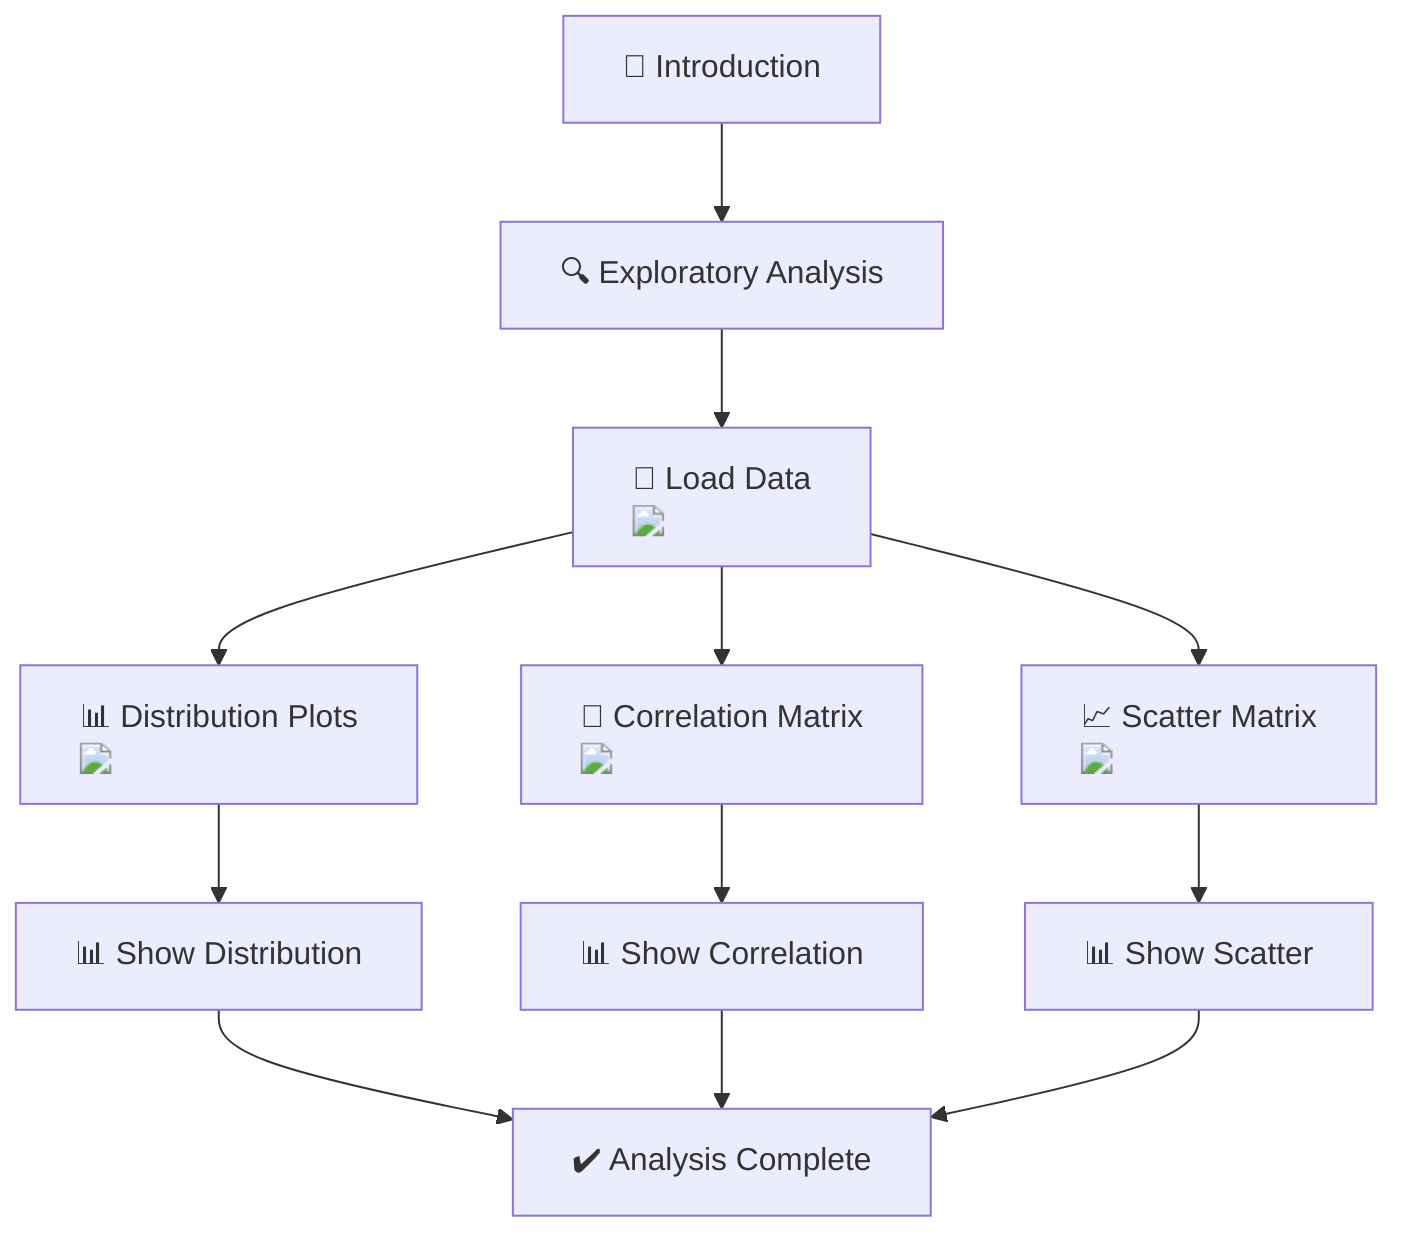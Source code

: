 flowchart TD
    A["📖 Introduction"] --> B["🔍 Exploratory Analysis"]
    B --> C["📂 Load Data <img src='icons/file.svg' />"]
    C --> D["📊 Distribution Plots <img src='dummy_plots/barplot_template.svg' />"]
    C --> E["🔎 Correlation Matrix <img src='dummy_plots/boxplot_template.svg' />"]
    C --> F["📈 Scatter Matrix <img src='dummy_plots/scatter_plot_template.svg' />"]
    D --> G["📊 Show Distribution"]
    E --> H["📊 Show Correlation"]
    F --> I["📊 Show Scatter"]
    G --> J["✔️ Analysis Complete"]
    H --> J
    I --> J